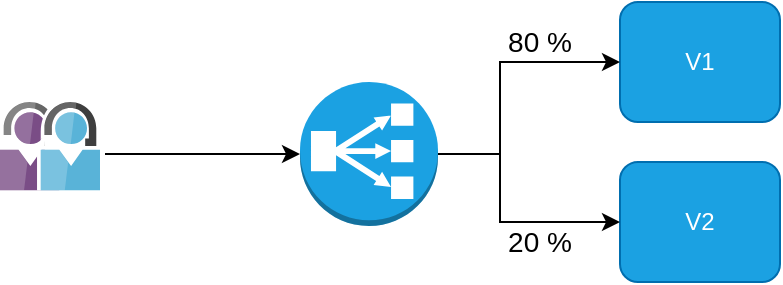 <mxfile>
    <diagram id="nNwuFjK-LUis6oeZVroq" name="Page-1">
        <mxGraphModel dx="613" dy="614" grid="1" gridSize="10" guides="1" tooltips="1" connect="1" arrows="1" fold="1" page="1" pageScale="1" pageWidth="850" pageHeight="1100" math="0" shadow="0">
            <root>
                <mxCell id="0"/>
                <mxCell id="1" parent="0"/>
                <mxCell id="2" value="" style="aspect=fixed;html=1;points=[];align=center;image;fontSize=12;image=img/lib/mscae/Support_Requests.svg;" vertex="1" parent="1">
                    <mxGeometry x="90" y="260" width="50" height="46" as="geometry"/>
                </mxCell>
                <mxCell id="4" value="" style="outlineConnect=0;dashed=0;verticalLabelPosition=bottom;verticalAlign=top;align=center;html=1;shape=mxgraph.aws3.classic_load_balancer;fillColor=#1ba1e2;strokeColor=#006EAF;fontColor=#ffffff;" vertex="1" parent="1">
                    <mxGeometry x="240" y="250" width="69" height="72" as="geometry"/>
                </mxCell>
                <mxCell id="5" value="V1" style="rounded=1;whiteSpace=wrap;html=1;fillColor=#1ba1e2;strokeColor=#006EAF;fontColor=#ffffff;" vertex="1" parent="1">
                    <mxGeometry x="400" y="210" width="80" height="60" as="geometry"/>
                </mxCell>
                <mxCell id="6" value="V2" style="rounded=1;whiteSpace=wrap;html=1;fillColor=#1ba1e2;strokeColor=#006EAF;fontColor=#ffffff;" vertex="1" parent="1">
                    <mxGeometry x="400" y="290" width="80" height="60" as="geometry"/>
                </mxCell>
                <mxCell id="7" value="" style="endArrow=classic;html=1;exitX=1.05;exitY=0.565;exitDx=0;exitDy=0;exitPerimeter=0;entryX=0;entryY=0.5;entryDx=0;entryDy=0;entryPerimeter=0;" edge="1" parent="1" source="2" target="4">
                    <mxGeometry width="50" height="50" relative="1" as="geometry">
                        <mxPoint x="290" y="340" as="sourcePoint"/>
                        <mxPoint x="230" y="290" as="targetPoint"/>
                    </mxGeometry>
                </mxCell>
                <mxCell id="8" value="" style="endArrow=classic;html=1;entryX=0;entryY=0.5;entryDx=0;entryDy=0;exitX=1;exitY=0.5;exitDx=0;exitDy=0;exitPerimeter=0;rounded=0;" edge="1" parent="1" source="4" target="5">
                    <mxGeometry width="50" height="50" relative="1" as="geometry">
                        <mxPoint x="290" y="340" as="sourcePoint"/>
                        <mxPoint x="340" y="290" as="targetPoint"/>
                        <Array as="points">
                            <mxPoint x="340" y="286"/>
                            <mxPoint x="340" y="240"/>
                        </Array>
                    </mxGeometry>
                </mxCell>
                <mxCell id="9" value="" style="endArrow=classic;html=1;exitX=1;exitY=0.5;exitDx=0;exitDy=0;exitPerimeter=0;entryX=0;entryY=0.5;entryDx=0;entryDy=0;rounded=0;" edge="1" parent="1" source="4" target="6">
                    <mxGeometry width="50" height="50" relative="1" as="geometry">
                        <mxPoint x="290" y="340" as="sourcePoint"/>
                        <mxPoint x="340" y="290" as="targetPoint"/>
                        <Array as="points">
                            <mxPoint x="340" y="286"/>
                            <mxPoint x="340" y="320"/>
                        </Array>
                    </mxGeometry>
                </mxCell>
                <mxCell id="10" value="&lt;font color=&quot;#000000&quot; style=&quot;font-size: 14px&quot;&gt;80 %&lt;/font&gt;" style="text;html=1;strokeColor=none;fillColor=none;align=center;verticalAlign=middle;whiteSpace=wrap;rounded=0;" vertex="1" parent="1">
                    <mxGeometry x="340" y="220" width="40" height="20" as="geometry"/>
                </mxCell>
                <mxCell id="12" value="&lt;font color=&quot;#000000&quot; style=&quot;font-size: 14px&quot;&gt;20 %&lt;/font&gt;" style="text;html=1;strokeColor=none;fillColor=none;align=center;verticalAlign=middle;whiteSpace=wrap;rounded=0;" vertex="1" parent="1">
                    <mxGeometry x="340" y="320" width="40" height="20" as="geometry"/>
                </mxCell>
            </root>
        </mxGraphModel>
    </diagram>
</mxfile>